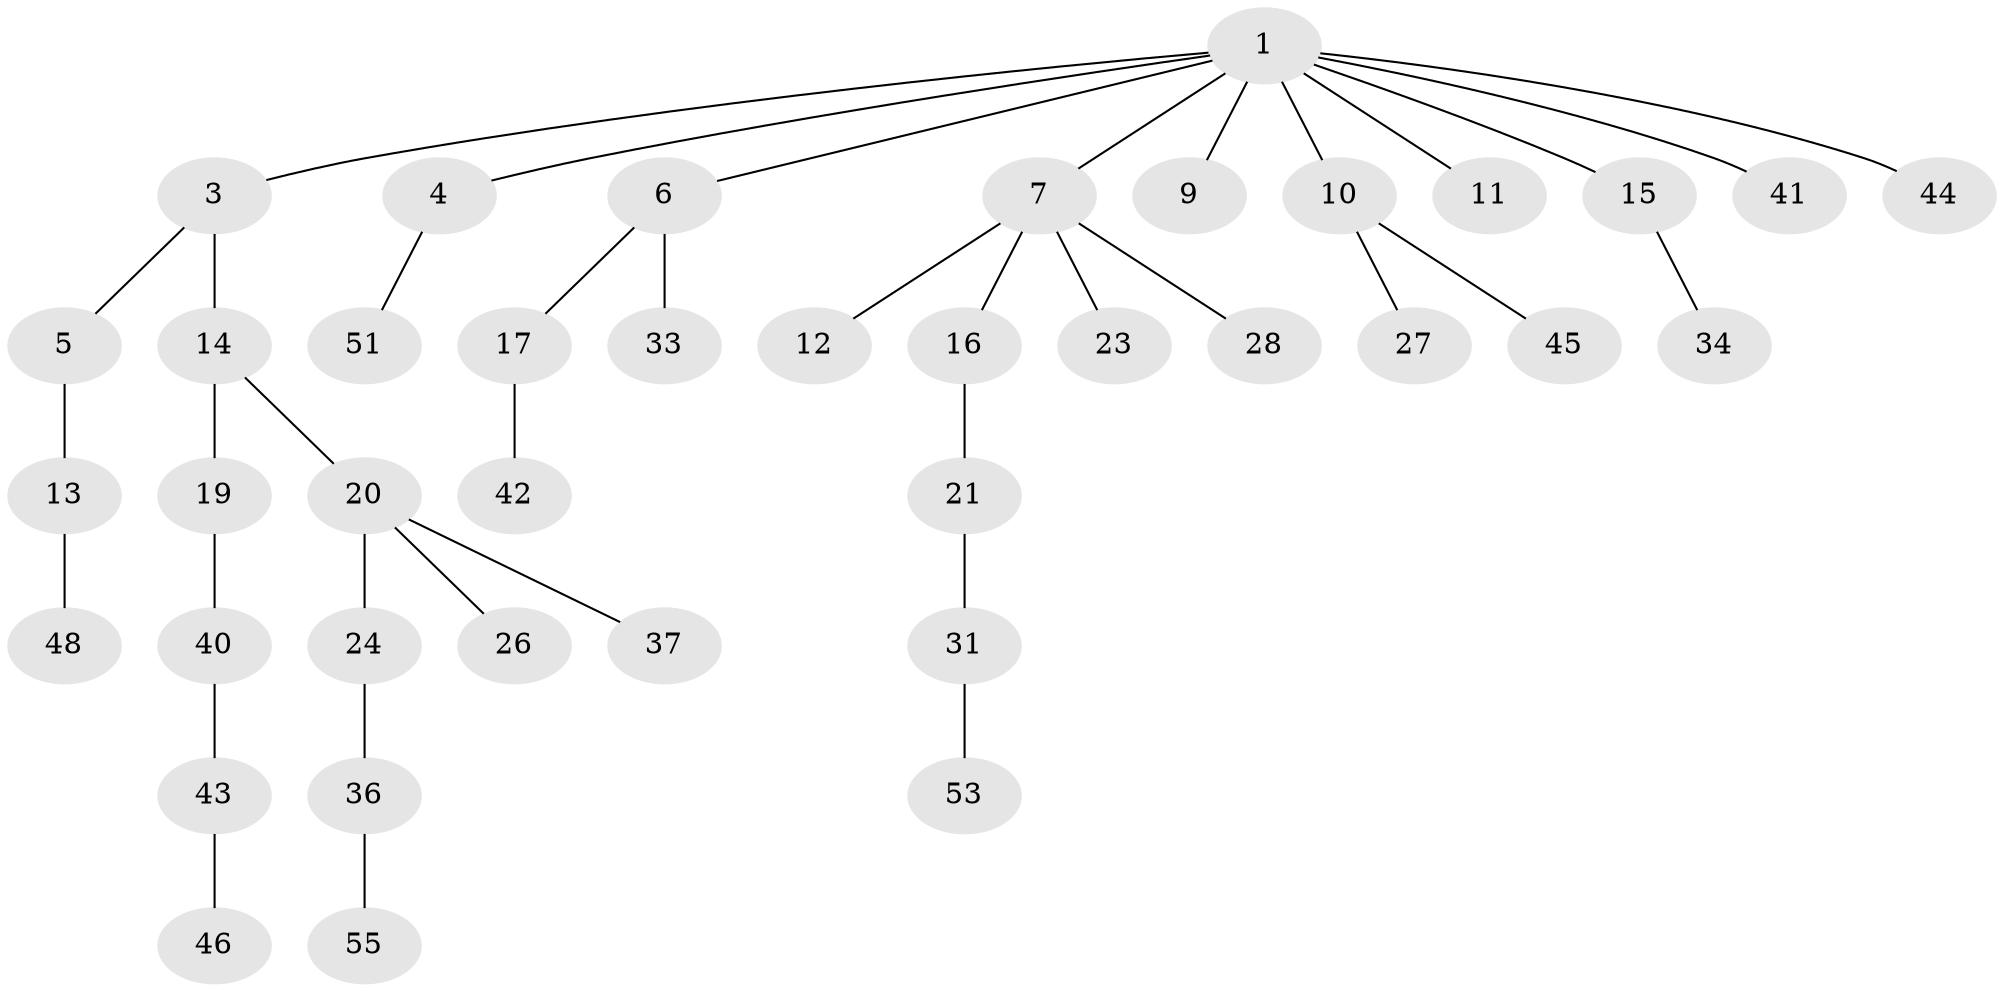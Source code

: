 // original degree distribution, {4: 0.05357142857142857, 8: 0.017857142857142856, 2: 0.30357142857142855, 3: 0.14285714285714285, 6: 0.017857142857142856, 1: 0.4642857142857143}
// Generated by graph-tools (version 1.1) at 2025/11/02/27/25 16:11:26]
// undirected, 39 vertices, 38 edges
graph export_dot {
graph [start="1"]
  node [color=gray90,style=filled];
  1 [super="+2"];
  3 [super="+54"];
  4;
  5;
  6;
  7 [super="+8"];
  9;
  10 [super="+29"];
  11;
  12 [super="+22"];
  13 [super="+25"];
  14 [super="+18"];
  15 [super="+38"];
  16 [super="+50"];
  17 [super="+39"];
  19;
  20 [super="+30"];
  21;
  23 [super="+52"];
  24;
  26;
  27;
  28 [super="+49"];
  31 [super="+32"];
  33;
  34 [super="+35"];
  36 [super="+47"];
  37;
  40 [super="+56"];
  41;
  42;
  43;
  44;
  45;
  46;
  48;
  51;
  53;
  55;
  1 -- 9;
  1 -- 10;
  1 -- 15;
  1 -- 3;
  1 -- 4;
  1 -- 6;
  1 -- 7;
  1 -- 41;
  1 -- 11;
  1 -- 44;
  3 -- 5;
  3 -- 14;
  4 -- 51;
  5 -- 13;
  6 -- 17;
  6 -- 33;
  7 -- 12;
  7 -- 16;
  7 -- 23;
  7 -- 28;
  10 -- 27;
  10 -- 45;
  13 -- 48;
  14 -- 19;
  14 -- 20;
  15 -- 34;
  16 -- 21;
  17 -- 42;
  19 -- 40;
  20 -- 24;
  20 -- 26;
  20 -- 37;
  21 -- 31;
  24 -- 36;
  31 -- 53;
  36 -- 55;
  40 -- 43;
  43 -- 46;
}
